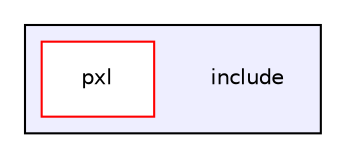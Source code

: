 digraph "include" {
  compound=true
  node [ fontsize="10", fontname="Helvetica"];
  edge [ labelfontsize="10", labelfontname="Helvetica"];
  subgraph clusterdir_d44c64559bbebec7f509842c48db8b23 {
    graph [ bgcolor="#eeeeff", pencolor="black", label="" URL="dir_d44c64559bbebec7f509842c48db8b23.html"];
    dir_d44c64559bbebec7f509842c48db8b23 [shape=plaintext label="include"];
  dir_223a821f9d0f41fe283df0679d559c30 [shape=box label="pxl" fillcolor="white" style="filled" color="red" URL="dir_223a821f9d0f41fe283df0679d559c30.html"];
  }
}
